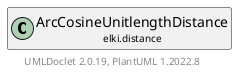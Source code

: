 @startuml
    remove .*\.(Instance|Par|Parameterizer|Factory)$
    set namespaceSeparator none
    hide empty fields
    hide empty methods

    class "<size:14>ArcCosineUnitlengthDistance.Par\n<size:10>elki.distance" as elki.distance.ArcCosineUnitlengthDistance.Par [[ArcCosineUnitlengthDistance.Par.html]] {
        +make(): ArcCosineUnitlengthDistance
    }

    interface "<size:14>Parameterizer\n<size:10>elki.utilities.optionhandling" as elki.utilities.optionhandling.Parameterizer [[../utilities/optionhandling/Parameterizer.html]] {
        {abstract} +make(): Object
    }
    class "<size:14>ArcCosineUnitlengthDistance\n<size:10>elki.distance" as elki.distance.ArcCosineUnitlengthDistance [[ArcCosineUnitlengthDistance.html]]

    elki.utilities.optionhandling.Parameterizer <|.. elki.distance.ArcCosineUnitlengthDistance.Par
    elki.distance.ArcCosineUnitlengthDistance +-- elki.distance.ArcCosineUnitlengthDistance.Par

    center footer UMLDoclet 2.0.19, PlantUML 1.2022.8
@enduml

